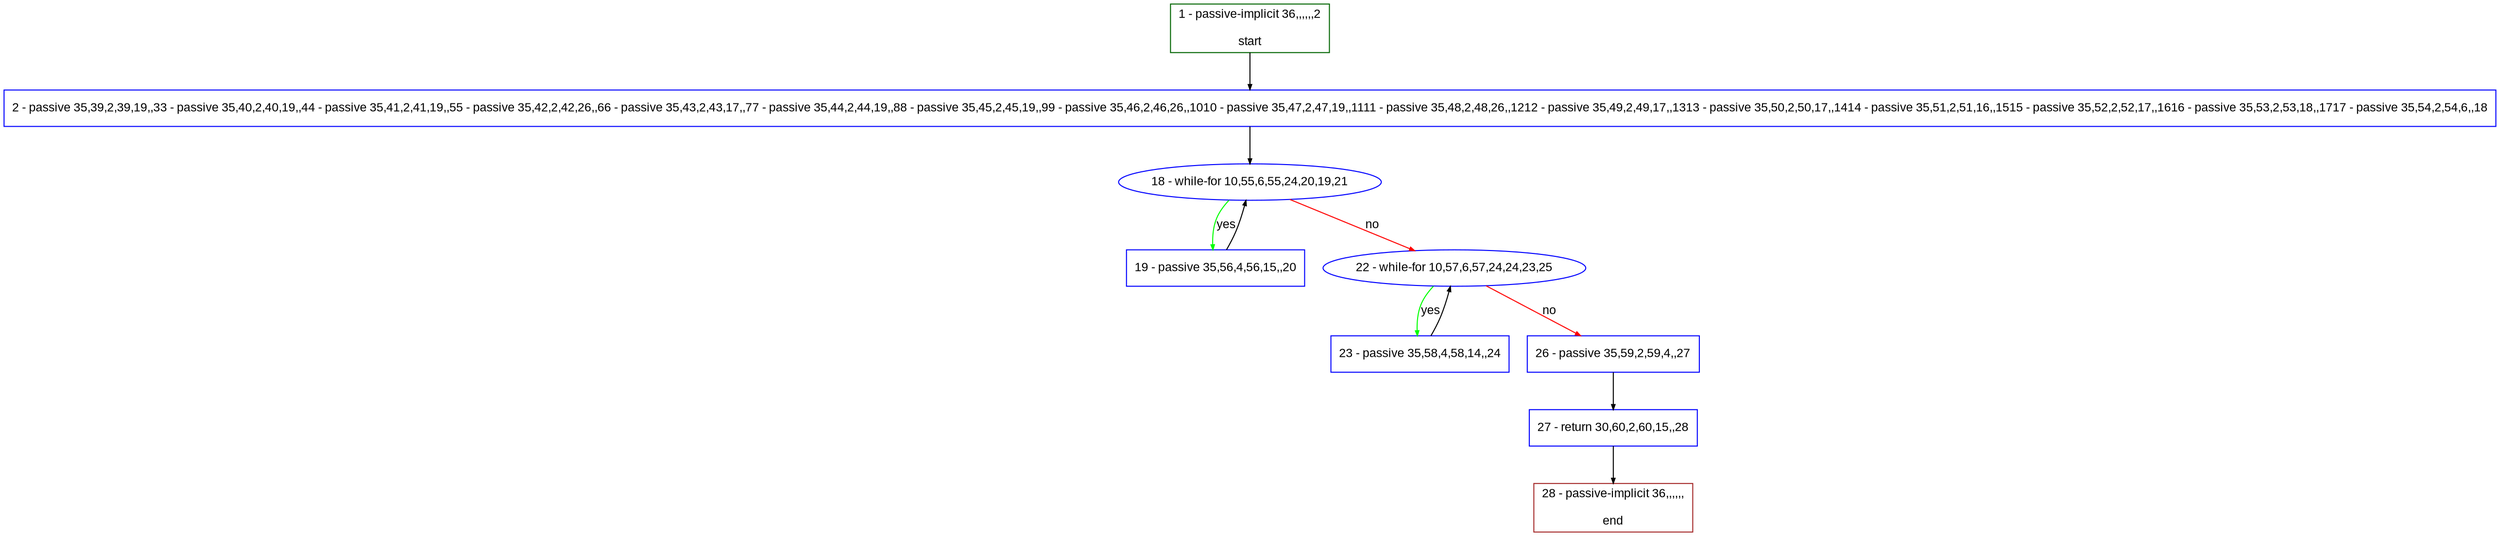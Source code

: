 digraph "" {
  graph [pack="true", label="", fontsize="12", packmode="clust", fontname="Arial", fillcolor="#FFFFCC", bgcolor="white", style="rounded,filled", compound="true"];
  node [node_initialized="no", label="", color="grey", fontsize="12", fillcolor="white", fontname="Arial", style="filled", shape="rectangle", compound="true", fixedsize="false"];
  edge [fontcolor="black", arrowhead="normal", arrowtail="none", arrowsize="0.5", ltail="", label="", color="black", fontsize="12", lhead="", fontname="Arial", dir="forward", compound="true"];
  __N1 [label="2 - passive 35,39,2,39,19,,33 - passive 35,40,2,40,19,,44 - passive 35,41,2,41,19,,55 - passive 35,42,2,42,26,,66 - passive 35,43,2,43,17,,77 - passive 35,44,2,44,19,,88 - passive 35,45,2,45,19,,99 - passive 35,46,2,46,26,,1010 - passive 35,47,2,47,19,,1111 - passive 35,48,2,48,26,,1212 - passive 35,49,2,49,17,,1313 - passive 35,50,2,50,17,,1414 - passive 35,51,2,51,16,,1515 - passive 35,52,2,52,17,,1616 - passive 35,53,2,53,18,,1717 - passive 35,54,2,54,6,,18", color="#0000ff", fillcolor="#ffffff", style="filled", shape="box"];
  __N2 [label="1 - passive-implicit 36,,,,,,2\n\nstart", color="#006400", fillcolor="#ffffff", style="filled", shape="box"];
  __N3 [label="18 - while-for 10,55,6,55,24,20,19,21", color="#0000ff", fillcolor="#ffffff", style="filled", shape="oval"];
  __N4 [label="19 - passive 35,56,4,56,15,,20", color="#0000ff", fillcolor="#ffffff", style="filled", shape="box"];
  __N5 [label="22 - while-for 10,57,6,57,24,24,23,25", color="#0000ff", fillcolor="#ffffff", style="filled", shape="oval"];
  __N6 [label="23 - passive 35,58,4,58,14,,24", color="#0000ff", fillcolor="#ffffff", style="filled", shape="box"];
  __N7 [label="26 - passive 35,59,2,59,4,,27", color="#0000ff", fillcolor="#ffffff", style="filled", shape="box"];
  __N8 [label="27 - return 30,60,2,60,15,,28", color="#0000ff", fillcolor="#ffffff", style="filled", shape="box"];
  __N9 [label="28 - passive-implicit 36,,,,,,\n\nend", color="#a52a2a", fillcolor="#ffffff", style="filled", shape="box"];
  __N2 -> __N1 [arrowhead="normal", arrowtail="none", color="#000000", label="", dir="forward"];
  __N1 -> __N3 [arrowhead="normal", arrowtail="none", color="#000000", label="", dir="forward"];
  __N3 -> __N4 [arrowhead="normal", arrowtail="none", color="#00ff00", label="yes", dir="forward"];
  __N4 -> __N3 [arrowhead="normal", arrowtail="none", color="#000000", label="", dir="forward"];
  __N3 -> __N5 [arrowhead="normal", arrowtail="none", color="#ff0000", label="no", dir="forward"];
  __N5 -> __N6 [arrowhead="normal", arrowtail="none", color="#00ff00", label="yes", dir="forward"];
  __N6 -> __N5 [arrowhead="normal", arrowtail="none", color="#000000", label="", dir="forward"];
  __N5 -> __N7 [arrowhead="normal", arrowtail="none", color="#ff0000", label="no", dir="forward"];
  __N7 -> __N8 [arrowhead="normal", arrowtail="none", color="#000000", label="", dir="forward"];
  __N8 -> __N9 [arrowhead="normal", arrowtail="none", color="#000000", label="", dir="forward"];
}
